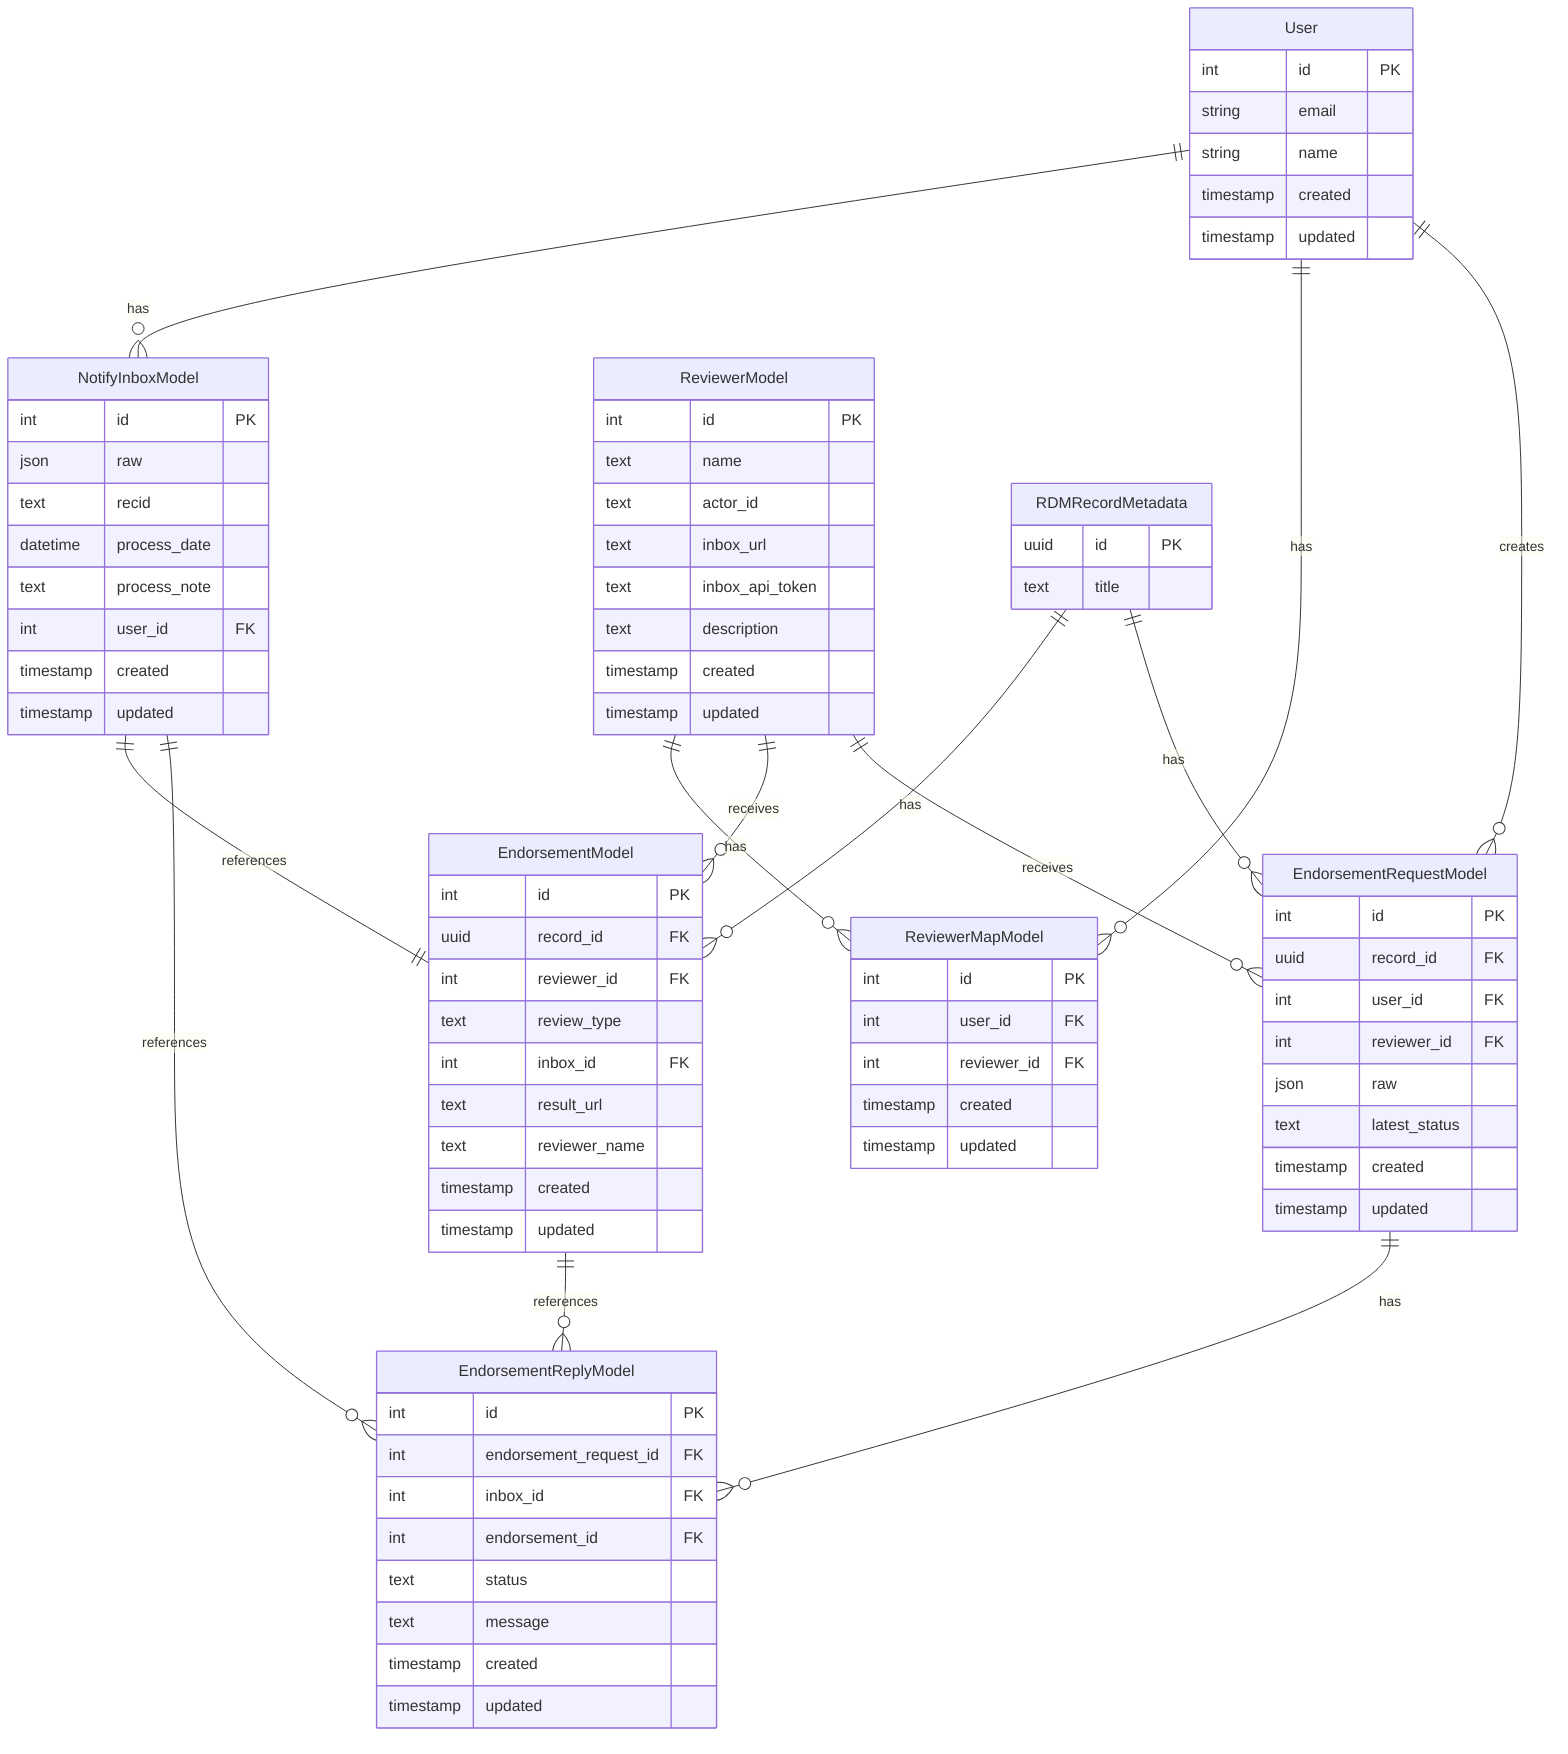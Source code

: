 %% sources of file: invenio_notify/records/models.py

erDiagram
    User ||--o{ NotifyInboxModel : has
    User ||--o{ ReviewerMapModel : has
    User ||--o{ EndorsementRequestModel : creates
    
    ReviewerModel ||--o{ ReviewerMapModel : has
    ReviewerModel ||--o{ EndorsementModel : receives
    ReviewerModel ||--o{ EndorsementRequestModel : receives
    
    RDMRecordMetadata ||--o{ EndorsementModel : has
    RDMRecordMetadata ||--o{ EndorsementRequestModel : has
    
    NotifyInboxModel ||--|| EndorsementModel : references
    NotifyInboxModel ||--o{ EndorsementReplyModel : references
    
    EndorsementRequestModel ||--o{ EndorsementReplyModel : has
    EndorsementModel ||--o{ EndorsementReplyModel : references
    
    User {
        int id PK
        string email
        string name
        timestamp created
        timestamp updated
    }
    
    NotifyInboxModel {
        int id PK
        json raw
        text recid
        datetime process_date
        text process_note
        int user_id FK
        timestamp created
        timestamp updated
    }
    
    ReviewerMapModel {
        int id PK
        int user_id FK
        int reviewer_id FK
        timestamp created
        timestamp updated
    }
    
    ReviewerModel {
        int id PK
        text name
        text actor_id
        text inbox_url
        text inbox_api_token
        text description
        timestamp created
        timestamp updated
    }
    
    EndorsementModel {
        int id PK
        uuid record_id FK
        int reviewer_id FK
        text review_type
        int inbox_id FK
        text result_url
        text reviewer_name
        timestamp created
        timestamp updated
    }
    
    EndorsementRequestModel {
        int id PK
        uuid record_id FK
        int user_id FK
        int reviewer_id FK
        json raw
        text latest_status
        timestamp created
        timestamp updated
    }
    
    EndorsementReplyModel {
        int id PK
        int endorsement_request_id FK
        int inbox_id FK
        int endorsement_id FK
        text status
        text message
        timestamp created
        timestamp updated
    }
    
    RDMRecordMetadata {
        uuid id PK
        text title
    }